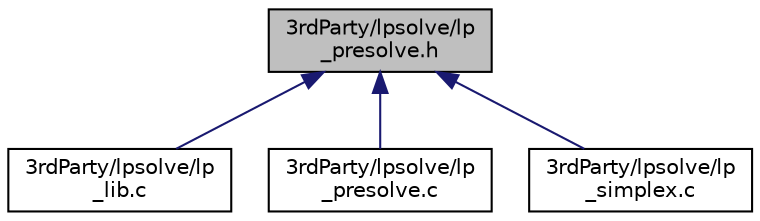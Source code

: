 digraph "3rdParty/lpsolve/lp_presolve.h"
{
  edge [fontname="Helvetica",fontsize="10",labelfontname="Helvetica",labelfontsize="10"];
  node [fontname="Helvetica",fontsize="10",shape=record];
  Node4 [label="3rdParty/lpsolve/lp\l_presolve.h",height=0.2,width=0.4,color="black", fillcolor="grey75", style="filled", fontcolor="black"];
  Node4 -> Node5 [dir="back",color="midnightblue",fontsize="10",style="solid",fontname="Helvetica"];
  Node5 [label="3rdParty/lpsolve/lp\l_lib.c",height=0.2,width=0.4,color="black", fillcolor="white", style="filled",URL="$d4/d79/lp__lib_8c.html"];
  Node4 -> Node6 [dir="back",color="midnightblue",fontsize="10",style="solid",fontname="Helvetica"];
  Node6 [label="3rdParty/lpsolve/lp\l_presolve.c",height=0.2,width=0.4,color="black", fillcolor="white", style="filled",URL="$d3/da5/lp__presolve_8c.html"];
  Node4 -> Node7 [dir="back",color="midnightblue",fontsize="10",style="solid",fontname="Helvetica"];
  Node7 [label="3rdParty/lpsolve/lp\l_simplex.c",height=0.2,width=0.4,color="black", fillcolor="white", style="filled",URL="$d2/d6c/lp__simplex_8c.html"];
}
